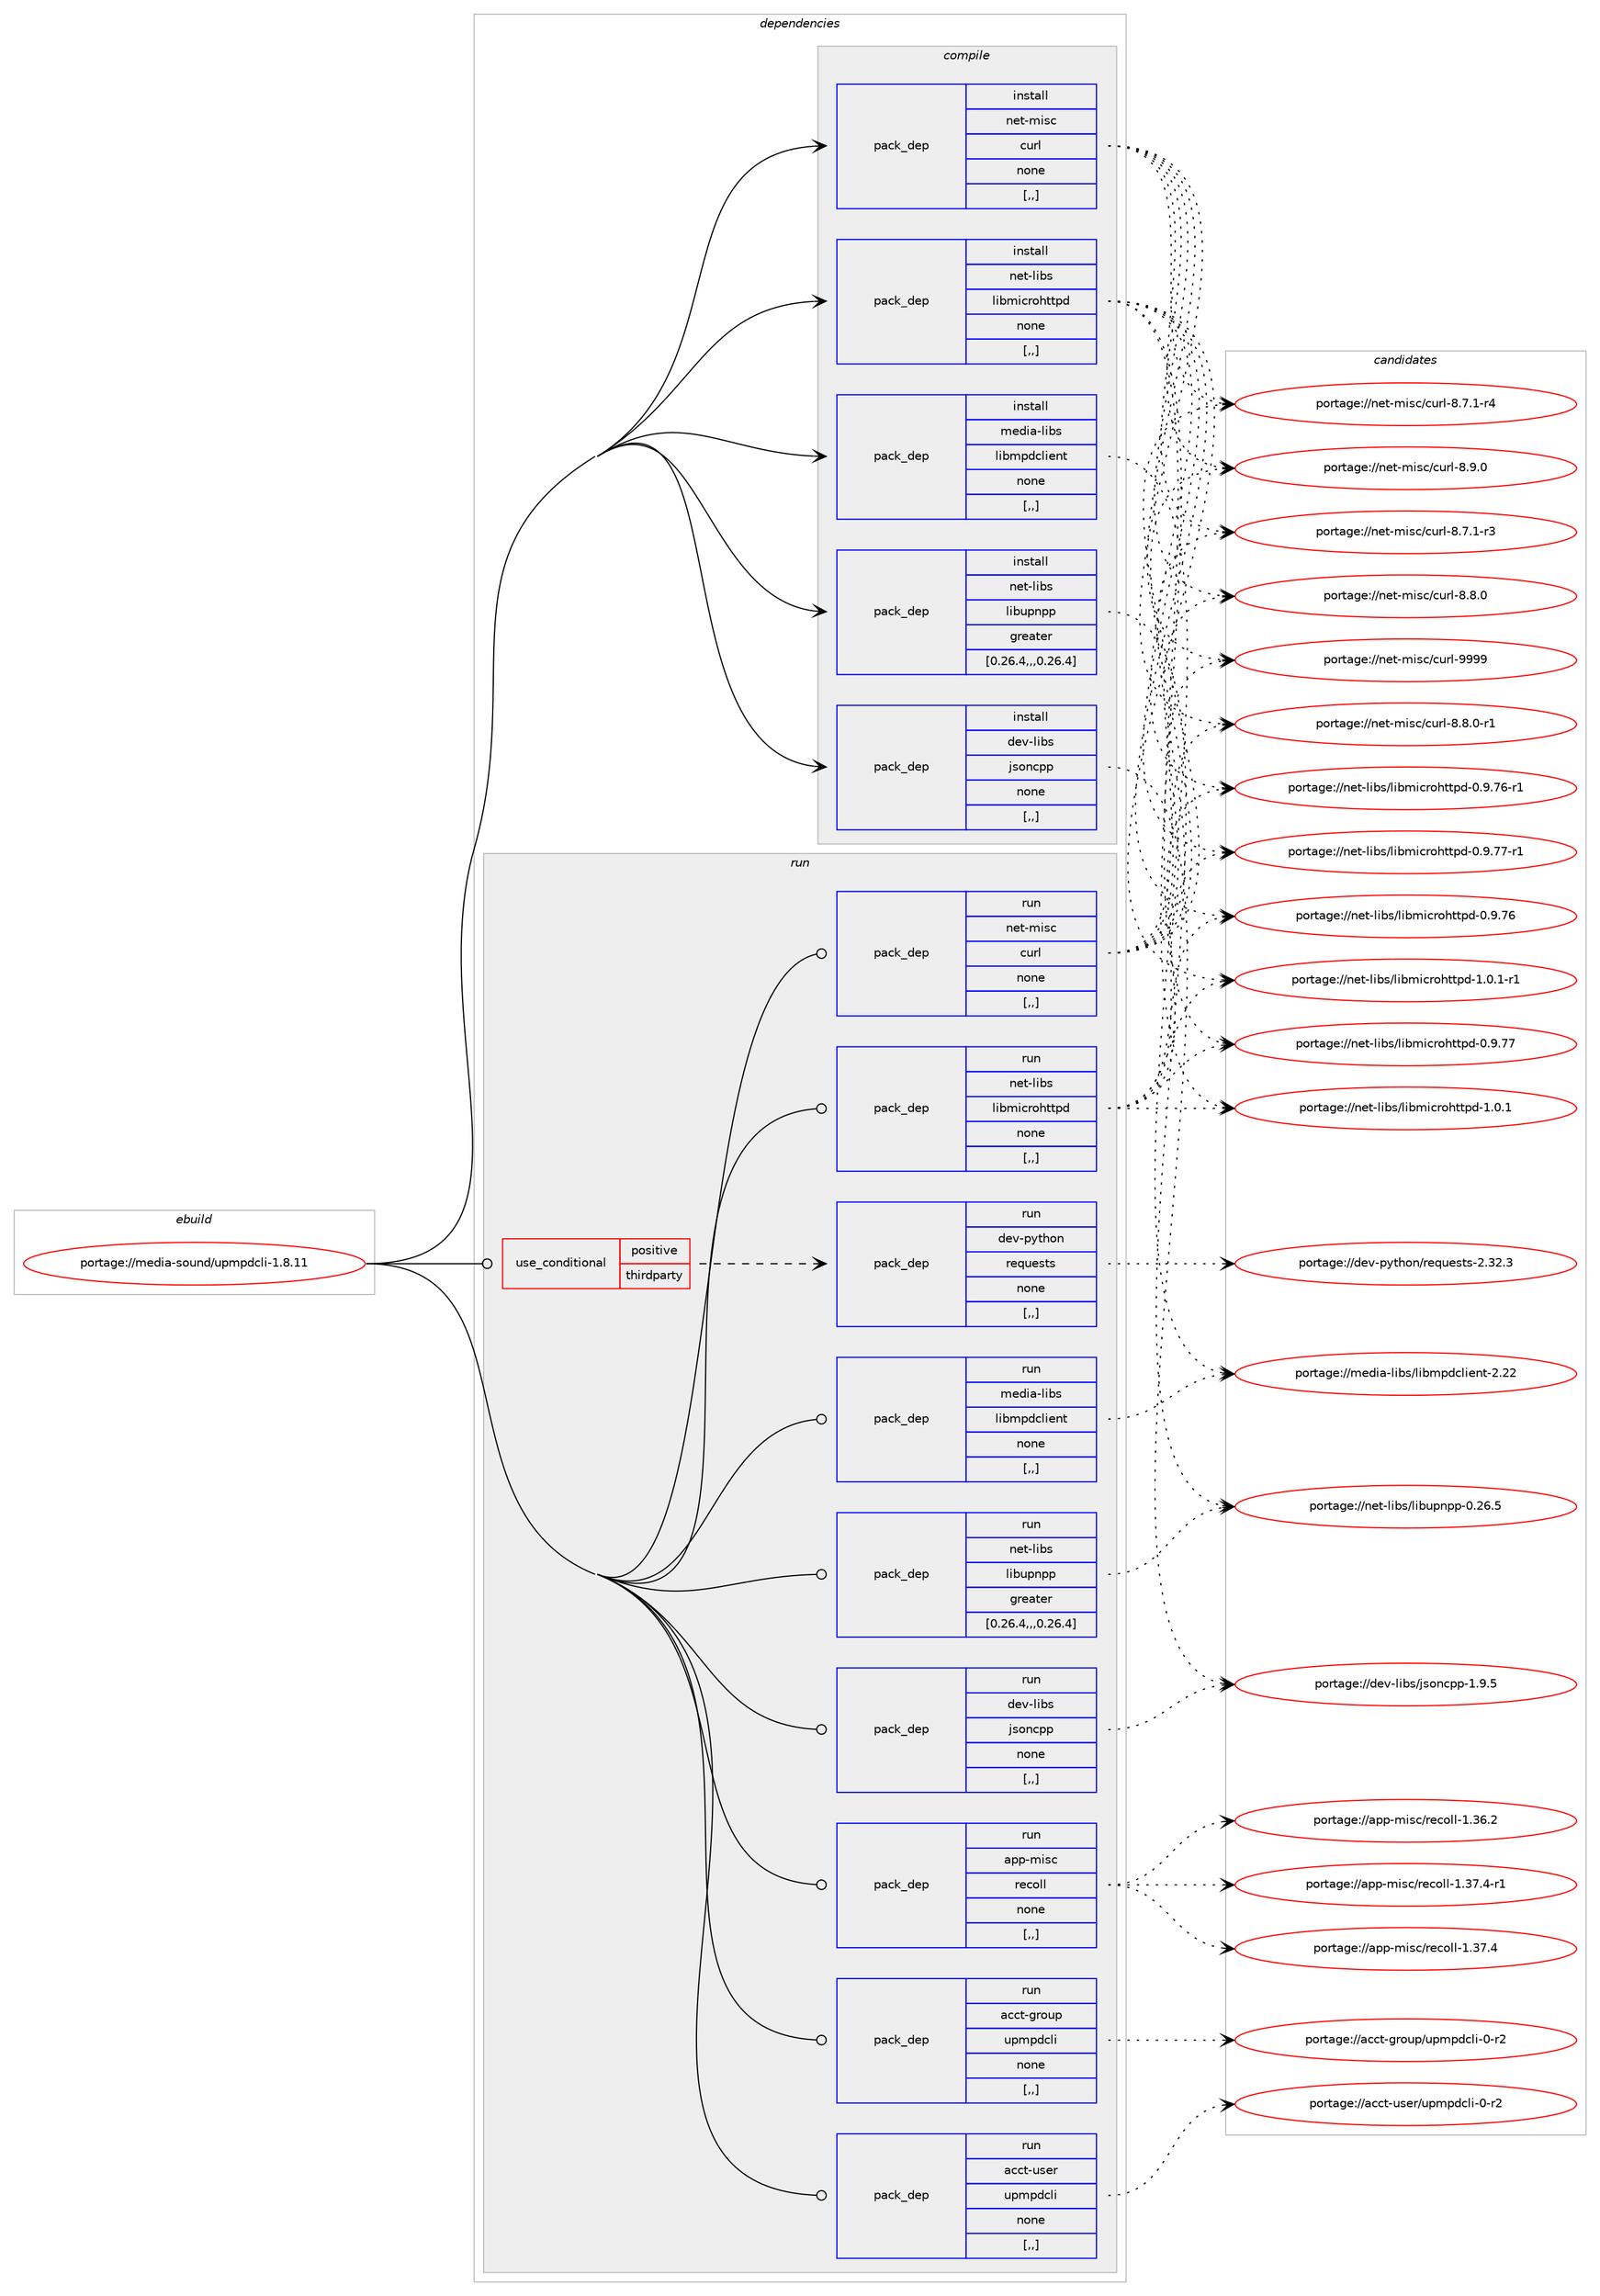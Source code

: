 digraph prolog {

# *************
# Graph options
# *************

newrank=true;
concentrate=true;
compound=true;
graph [rankdir=LR,fontname=Helvetica,fontsize=10,ranksep=1.5];#, ranksep=2.5, nodesep=0.2];
edge  [arrowhead=vee];
node  [fontname=Helvetica,fontsize=10];

# **********
# The ebuild
# **********

subgraph cluster_leftcol {
color=gray;
label=<<i>ebuild</i>>;
id [label="portage://media-sound/upmpdcli-1.8.11", color=red, width=4, href="../media-sound/upmpdcli-1.8.11.svg"];
}

# ****************
# The dependencies
# ****************

subgraph cluster_midcol {
color=gray;
label=<<i>dependencies</i>>;
subgraph cluster_compile {
fillcolor="#eeeeee";
style=filled;
label=<<i>compile</i>>;
subgraph pack237809 {
dependency321977 [label=<<TABLE BORDER="0" CELLBORDER="1" CELLSPACING="0" CELLPADDING="4" WIDTH="220"><TR><TD ROWSPAN="6" CELLPADDING="30">pack_dep</TD></TR><TR><TD WIDTH="110">install</TD></TR><TR><TD>dev-libs</TD></TR><TR><TD>jsoncpp</TD></TR><TR><TD>none</TD></TR><TR><TD>[,,]</TD></TR></TABLE>>, shape=none, color=blue];
}
id:e -> dependency321977:w [weight=20,style="solid",arrowhead="vee"];
subgraph pack237810 {
dependency321978 [label=<<TABLE BORDER="0" CELLBORDER="1" CELLSPACING="0" CELLPADDING="4" WIDTH="220"><TR><TD ROWSPAN="6" CELLPADDING="30">pack_dep</TD></TR><TR><TD WIDTH="110">install</TD></TR><TR><TD>media-libs</TD></TR><TR><TD>libmpdclient</TD></TR><TR><TD>none</TD></TR><TR><TD>[,,]</TD></TR></TABLE>>, shape=none, color=blue];
}
id:e -> dependency321978:w [weight=20,style="solid",arrowhead="vee"];
subgraph pack237811 {
dependency321979 [label=<<TABLE BORDER="0" CELLBORDER="1" CELLSPACING="0" CELLPADDING="4" WIDTH="220"><TR><TD ROWSPAN="6" CELLPADDING="30">pack_dep</TD></TR><TR><TD WIDTH="110">install</TD></TR><TR><TD>net-libs</TD></TR><TR><TD>libmicrohttpd</TD></TR><TR><TD>none</TD></TR><TR><TD>[,,]</TD></TR></TABLE>>, shape=none, color=blue];
}
id:e -> dependency321979:w [weight=20,style="solid",arrowhead="vee"];
subgraph pack237812 {
dependency321980 [label=<<TABLE BORDER="0" CELLBORDER="1" CELLSPACING="0" CELLPADDING="4" WIDTH="220"><TR><TD ROWSPAN="6" CELLPADDING="30">pack_dep</TD></TR><TR><TD WIDTH="110">install</TD></TR><TR><TD>net-libs</TD></TR><TR><TD>libupnpp</TD></TR><TR><TD>greater</TD></TR><TR><TD>[0.26.4,,,0.26.4]</TD></TR></TABLE>>, shape=none, color=blue];
}
id:e -> dependency321980:w [weight=20,style="solid",arrowhead="vee"];
subgraph pack237813 {
dependency321981 [label=<<TABLE BORDER="0" CELLBORDER="1" CELLSPACING="0" CELLPADDING="4" WIDTH="220"><TR><TD ROWSPAN="6" CELLPADDING="30">pack_dep</TD></TR><TR><TD WIDTH="110">install</TD></TR><TR><TD>net-misc</TD></TR><TR><TD>curl</TD></TR><TR><TD>none</TD></TR><TR><TD>[,,]</TD></TR></TABLE>>, shape=none, color=blue];
}
id:e -> dependency321981:w [weight=20,style="solid",arrowhead="vee"];
}
subgraph cluster_compileandrun {
fillcolor="#eeeeee";
style=filled;
label=<<i>compile and run</i>>;
}
subgraph cluster_run {
fillcolor="#eeeeee";
style=filled;
label=<<i>run</i>>;
subgraph cond81694 {
dependency321982 [label=<<TABLE BORDER="0" CELLBORDER="1" CELLSPACING="0" CELLPADDING="4"><TR><TD ROWSPAN="3" CELLPADDING="10">use_conditional</TD></TR><TR><TD>positive</TD></TR><TR><TD>thirdparty</TD></TR></TABLE>>, shape=none, color=red];
subgraph pack237814 {
dependency321983 [label=<<TABLE BORDER="0" CELLBORDER="1" CELLSPACING="0" CELLPADDING="4" WIDTH="220"><TR><TD ROWSPAN="6" CELLPADDING="30">pack_dep</TD></TR><TR><TD WIDTH="110">run</TD></TR><TR><TD>dev-python</TD></TR><TR><TD>requests</TD></TR><TR><TD>none</TD></TR><TR><TD>[,,]</TD></TR></TABLE>>, shape=none, color=blue];
}
dependency321982:e -> dependency321983:w [weight=20,style="dashed",arrowhead="vee"];
}
id:e -> dependency321982:w [weight=20,style="solid",arrowhead="odot"];
subgraph pack237815 {
dependency321984 [label=<<TABLE BORDER="0" CELLBORDER="1" CELLSPACING="0" CELLPADDING="4" WIDTH="220"><TR><TD ROWSPAN="6" CELLPADDING="30">pack_dep</TD></TR><TR><TD WIDTH="110">run</TD></TR><TR><TD>acct-group</TD></TR><TR><TD>upmpdcli</TD></TR><TR><TD>none</TD></TR><TR><TD>[,,]</TD></TR></TABLE>>, shape=none, color=blue];
}
id:e -> dependency321984:w [weight=20,style="solid",arrowhead="odot"];
subgraph pack237816 {
dependency321985 [label=<<TABLE BORDER="0" CELLBORDER="1" CELLSPACING="0" CELLPADDING="4" WIDTH="220"><TR><TD ROWSPAN="6" CELLPADDING="30">pack_dep</TD></TR><TR><TD WIDTH="110">run</TD></TR><TR><TD>acct-user</TD></TR><TR><TD>upmpdcli</TD></TR><TR><TD>none</TD></TR><TR><TD>[,,]</TD></TR></TABLE>>, shape=none, color=blue];
}
id:e -> dependency321985:w [weight=20,style="solid",arrowhead="odot"];
subgraph pack237817 {
dependency321986 [label=<<TABLE BORDER="0" CELLBORDER="1" CELLSPACING="0" CELLPADDING="4" WIDTH="220"><TR><TD ROWSPAN="6" CELLPADDING="30">pack_dep</TD></TR><TR><TD WIDTH="110">run</TD></TR><TR><TD>app-misc</TD></TR><TR><TD>recoll</TD></TR><TR><TD>none</TD></TR><TR><TD>[,,]</TD></TR></TABLE>>, shape=none, color=blue];
}
id:e -> dependency321986:w [weight=20,style="solid",arrowhead="odot"];
subgraph pack237818 {
dependency321987 [label=<<TABLE BORDER="0" CELLBORDER="1" CELLSPACING="0" CELLPADDING="4" WIDTH="220"><TR><TD ROWSPAN="6" CELLPADDING="30">pack_dep</TD></TR><TR><TD WIDTH="110">run</TD></TR><TR><TD>dev-libs</TD></TR><TR><TD>jsoncpp</TD></TR><TR><TD>none</TD></TR><TR><TD>[,,]</TD></TR></TABLE>>, shape=none, color=blue];
}
id:e -> dependency321987:w [weight=20,style="solid",arrowhead="odot"];
subgraph pack237819 {
dependency321988 [label=<<TABLE BORDER="0" CELLBORDER="1" CELLSPACING="0" CELLPADDING="4" WIDTH="220"><TR><TD ROWSPAN="6" CELLPADDING="30">pack_dep</TD></TR><TR><TD WIDTH="110">run</TD></TR><TR><TD>media-libs</TD></TR><TR><TD>libmpdclient</TD></TR><TR><TD>none</TD></TR><TR><TD>[,,]</TD></TR></TABLE>>, shape=none, color=blue];
}
id:e -> dependency321988:w [weight=20,style="solid",arrowhead="odot"];
subgraph pack237820 {
dependency321989 [label=<<TABLE BORDER="0" CELLBORDER="1" CELLSPACING="0" CELLPADDING="4" WIDTH="220"><TR><TD ROWSPAN="6" CELLPADDING="30">pack_dep</TD></TR><TR><TD WIDTH="110">run</TD></TR><TR><TD>net-libs</TD></TR><TR><TD>libmicrohttpd</TD></TR><TR><TD>none</TD></TR><TR><TD>[,,]</TD></TR></TABLE>>, shape=none, color=blue];
}
id:e -> dependency321989:w [weight=20,style="solid",arrowhead="odot"];
subgraph pack237821 {
dependency321990 [label=<<TABLE BORDER="0" CELLBORDER="1" CELLSPACING="0" CELLPADDING="4" WIDTH="220"><TR><TD ROWSPAN="6" CELLPADDING="30">pack_dep</TD></TR><TR><TD WIDTH="110">run</TD></TR><TR><TD>net-libs</TD></TR><TR><TD>libupnpp</TD></TR><TR><TD>greater</TD></TR><TR><TD>[0.26.4,,,0.26.4]</TD></TR></TABLE>>, shape=none, color=blue];
}
id:e -> dependency321990:w [weight=20,style="solid",arrowhead="odot"];
subgraph pack237822 {
dependency321991 [label=<<TABLE BORDER="0" CELLBORDER="1" CELLSPACING="0" CELLPADDING="4" WIDTH="220"><TR><TD ROWSPAN="6" CELLPADDING="30">pack_dep</TD></TR><TR><TD WIDTH="110">run</TD></TR><TR><TD>net-misc</TD></TR><TR><TD>curl</TD></TR><TR><TD>none</TD></TR><TR><TD>[,,]</TD></TR></TABLE>>, shape=none, color=blue];
}
id:e -> dependency321991:w [weight=20,style="solid",arrowhead="odot"];
}
}

# **************
# The candidates
# **************

subgraph cluster_choices {
rank=same;
color=gray;
label=<<i>candidates</i>>;

subgraph choice237809 {
color=black;
nodesep=1;
choice10010111845108105981154710611511111099112112454946574653 [label="portage://dev-libs/jsoncpp-1.9.5", color=red, width=4,href="../dev-libs/jsoncpp-1.9.5.svg"];
dependency321977:e -> choice10010111845108105981154710611511111099112112454946574653:w [style=dotted,weight="100"];
}
subgraph choice237810 {
color=black;
nodesep=1;
choice1091011001059745108105981154710810598109112100991081051011101164550465050 [label="portage://media-libs/libmpdclient-2.22", color=red, width=4,href="../media-libs/libmpdclient-2.22.svg"];
dependency321978:e -> choice1091011001059745108105981154710810598109112100991081051011101164550465050:w [style=dotted,weight="100"];
}
subgraph choice237811 {
color=black;
nodesep=1;
choice11010111645108105981154710810598109105991141111041161161121004549464846494511449 [label="portage://net-libs/libmicrohttpd-1.0.1-r1", color=red, width=4,href="../net-libs/libmicrohttpd-1.0.1-r1.svg"];
choice1101011164510810598115471081059810910599114111104116116112100454946484649 [label="portage://net-libs/libmicrohttpd-1.0.1", color=red, width=4,href="../net-libs/libmicrohttpd-1.0.1.svg"];
choice1101011164510810598115471081059810910599114111104116116112100454846574655554511449 [label="portage://net-libs/libmicrohttpd-0.9.77-r1", color=red, width=4,href="../net-libs/libmicrohttpd-0.9.77-r1.svg"];
choice110101116451081059811547108105981091059911411110411611611210045484657465555 [label="portage://net-libs/libmicrohttpd-0.9.77", color=red, width=4,href="../net-libs/libmicrohttpd-0.9.77.svg"];
choice1101011164510810598115471081059810910599114111104116116112100454846574655544511449 [label="portage://net-libs/libmicrohttpd-0.9.76-r1", color=red, width=4,href="../net-libs/libmicrohttpd-0.9.76-r1.svg"];
choice110101116451081059811547108105981091059911411110411611611210045484657465554 [label="portage://net-libs/libmicrohttpd-0.9.76", color=red, width=4,href="../net-libs/libmicrohttpd-0.9.76.svg"];
dependency321979:e -> choice11010111645108105981154710810598109105991141111041161161121004549464846494511449:w [style=dotted,weight="100"];
dependency321979:e -> choice1101011164510810598115471081059810910599114111104116116112100454946484649:w [style=dotted,weight="100"];
dependency321979:e -> choice1101011164510810598115471081059810910599114111104116116112100454846574655554511449:w [style=dotted,weight="100"];
dependency321979:e -> choice110101116451081059811547108105981091059911411110411611611210045484657465555:w [style=dotted,weight="100"];
dependency321979:e -> choice1101011164510810598115471081059810910599114111104116116112100454846574655544511449:w [style=dotted,weight="100"];
dependency321979:e -> choice110101116451081059811547108105981091059911411110411611611210045484657465554:w [style=dotted,weight="100"];
}
subgraph choice237812 {
color=black;
nodesep=1;
choice1101011164510810598115471081059811711211011211245484650544653 [label="portage://net-libs/libupnpp-0.26.5", color=red, width=4,href="../net-libs/libupnpp-0.26.5.svg"];
dependency321980:e -> choice1101011164510810598115471081059811711211011211245484650544653:w [style=dotted,weight="100"];
}
subgraph choice237813 {
color=black;
nodesep=1;
choice110101116451091051159947991171141084557575757 [label="portage://net-misc/curl-9999", color=red, width=4,href="../net-misc/curl-9999.svg"];
choice11010111645109105115994799117114108455646574648 [label="portage://net-misc/curl-8.9.0", color=red, width=4,href="../net-misc/curl-8.9.0.svg"];
choice110101116451091051159947991171141084556465646484511449 [label="portage://net-misc/curl-8.8.0-r1", color=red, width=4,href="../net-misc/curl-8.8.0-r1.svg"];
choice11010111645109105115994799117114108455646564648 [label="portage://net-misc/curl-8.8.0", color=red, width=4,href="../net-misc/curl-8.8.0.svg"];
choice110101116451091051159947991171141084556465546494511452 [label="portage://net-misc/curl-8.7.1-r4", color=red, width=4,href="../net-misc/curl-8.7.1-r4.svg"];
choice110101116451091051159947991171141084556465546494511451 [label="portage://net-misc/curl-8.7.1-r3", color=red, width=4,href="../net-misc/curl-8.7.1-r3.svg"];
dependency321981:e -> choice110101116451091051159947991171141084557575757:w [style=dotted,weight="100"];
dependency321981:e -> choice11010111645109105115994799117114108455646574648:w [style=dotted,weight="100"];
dependency321981:e -> choice110101116451091051159947991171141084556465646484511449:w [style=dotted,weight="100"];
dependency321981:e -> choice11010111645109105115994799117114108455646564648:w [style=dotted,weight="100"];
dependency321981:e -> choice110101116451091051159947991171141084556465546494511452:w [style=dotted,weight="100"];
dependency321981:e -> choice110101116451091051159947991171141084556465546494511451:w [style=dotted,weight="100"];
}
subgraph choice237814 {
color=black;
nodesep=1;
choice100101118451121211161041111104711410111311710111511611545504651504651 [label="portage://dev-python/requests-2.32.3", color=red, width=4,href="../dev-python/requests-2.32.3.svg"];
dependency321983:e -> choice100101118451121211161041111104711410111311710111511611545504651504651:w [style=dotted,weight="100"];
}
subgraph choice237815 {
color=black;
nodesep=1;
choice97999911645103114111117112471171121091121009910810545484511450 [label="portage://acct-group/upmpdcli-0-r2", color=red, width=4,href="../acct-group/upmpdcli-0-r2.svg"];
dependency321984:e -> choice97999911645103114111117112471171121091121009910810545484511450:w [style=dotted,weight="100"];
}
subgraph choice237816 {
color=black;
nodesep=1;
choice97999911645117115101114471171121091121009910810545484511450 [label="portage://acct-user/upmpdcli-0-r2", color=red, width=4,href="../acct-user/upmpdcli-0-r2.svg"];
dependency321985:e -> choice97999911645117115101114471171121091121009910810545484511450:w [style=dotted,weight="100"];
}
subgraph choice237817 {
color=black;
nodesep=1;
choice9711211245109105115994711410199111108108454946515546524511449 [label="portage://app-misc/recoll-1.37.4-r1", color=red, width=4,href="../app-misc/recoll-1.37.4-r1.svg"];
choice971121124510910511599471141019911110810845494651554652 [label="portage://app-misc/recoll-1.37.4", color=red, width=4,href="../app-misc/recoll-1.37.4.svg"];
choice971121124510910511599471141019911110810845494651544650 [label="portage://app-misc/recoll-1.36.2", color=red, width=4,href="../app-misc/recoll-1.36.2.svg"];
dependency321986:e -> choice9711211245109105115994711410199111108108454946515546524511449:w [style=dotted,weight="100"];
dependency321986:e -> choice971121124510910511599471141019911110810845494651554652:w [style=dotted,weight="100"];
dependency321986:e -> choice971121124510910511599471141019911110810845494651544650:w [style=dotted,weight="100"];
}
subgraph choice237818 {
color=black;
nodesep=1;
choice10010111845108105981154710611511111099112112454946574653 [label="portage://dev-libs/jsoncpp-1.9.5", color=red, width=4,href="../dev-libs/jsoncpp-1.9.5.svg"];
dependency321987:e -> choice10010111845108105981154710611511111099112112454946574653:w [style=dotted,weight="100"];
}
subgraph choice237819 {
color=black;
nodesep=1;
choice1091011001059745108105981154710810598109112100991081051011101164550465050 [label="portage://media-libs/libmpdclient-2.22", color=red, width=4,href="../media-libs/libmpdclient-2.22.svg"];
dependency321988:e -> choice1091011001059745108105981154710810598109112100991081051011101164550465050:w [style=dotted,weight="100"];
}
subgraph choice237820 {
color=black;
nodesep=1;
choice11010111645108105981154710810598109105991141111041161161121004549464846494511449 [label="portage://net-libs/libmicrohttpd-1.0.1-r1", color=red, width=4,href="../net-libs/libmicrohttpd-1.0.1-r1.svg"];
choice1101011164510810598115471081059810910599114111104116116112100454946484649 [label="portage://net-libs/libmicrohttpd-1.0.1", color=red, width=4,href="../net-libs/libmicrohttpd-1.0.1.svg"];
choice1101011164510810598115471081059810910599114111104116116112100454846574655554511449 [label="portage://net-libs/libmicrohttpd-0.9.77-r1", color=red, width=4,href="../net-libs/libmicrohttpd-0.9.77-r1.svg"];
choice110101116451081059811547108105981091059911411110411611611210045484657465555 [label="portage://net-libs/libmicrohttpd-0.9.77", color=red, width=4,href="../net-libs/libmicrohttpd-0.9.77.svg"];
choice1101011164510810598115471081059810910599114111104116116112100454846574655544511449 [label="portage://net-libs/libmicrohttpd-0.9.76-r1", color=red, width=4,href="../net-libs/libmicrohttpd-0.9.76-r1.svg"];
choice110101116451081059811547108105981091059911411110411611611210045484657465554 [label="portage://net-libs/libmicrohttpd-0.9.76", color=red, width=4,href="../net-libs/libmicrohttpd-0.9.76.svg"];
dependency321989:e -> choice11010111645108105981154710810598109105991141111041161161121004549464846494511449:w [style=dotted,weight="100"];
dependency321989:e -> choice1101011164510810598115471081059810910599114111104116116112100454946484649:w [style=dotted,weight="100"];
dependency321989:e -> choice1101011164510810598115471081059810910599114111104116116112100454846574655554511449:w [style=dotted,weight="100"];
dependency321989:e -> choice110101116451081059811547108105981091059911411110411611611210045484657465555:w [style=dotted,weight="100"];
dependency321989:e -> choice1101011164510810598115471081059810910599114111104116116112100454846574655544511449:w [style=dotted,weight="100"];
dependency321989:e -> choice110101116451081059811547108105981091059911411110411611611210045484657465554:w [style=dotted,weight="100"];
}
subgraph choice237821 {
color=black;
nodesep=1;
choice1101011164510810598115471081059811711211011211245484650544653 [label="portage://net-libs/libupnpp-0.26.5", color=red, width=4,href="../net-libs/libupnpp-0.26.5.svg"];
dependency321990:e -> choice1101011164510810598115471081059811711211011211245484650544653:w [style=dotted,weight="100"];
}
subgraph choice237822 {
color=black;
nodesep=1;
choice110101116451091051159947991171141084557575757 [label="portage://net-misc/curl-9999", color=red, width=4,href="../net-misc/curl-9999.svg"];
choice11010111645109105115994799117114108455646574648 [label="portage://net-misc/curl-8.9.0", color=red, width=4,href="../net-misc/curl-8.9.0.svg"];
choice110101116451091051159947991171141084556465646484511449 [label="portage://net-misc/curl-8.8.0-r1", color=red, width=4,href="../net-misc/curl-8.8.0-r1.svg"];
choice11010111645109105115994799117114108455646564648 [label="portage://net-misc/curl-8.8.0", color=red, width=4,href="../net-misc/curl-8.8.0.svg"];
choice110101116451091051159947991171141084556465546494511452 [label="portage://net-misc/curl-8.7.1-r4", color=red, width=4,href="../net-misc/curl-8.7.1-r4.svg"];
choice110101116451091051159947991171141084556465546494511451 [label="portage://net-misc/curl-8.7.1-r3", color=red, width=4,href="../net-misc/curl-8.7.1-r3.svg"];
dependency321991:e -> choice110101116451091051159947991171141084557575757:w [style=dotted,weight="100"];
dependency321991:e -> choice11010111645109105115994799117114108455646574648:w [style=dotted,weight="100"];
dependency321991:e -> choice110101116451091051159947991171141084556465646484511449:w [style=dotted,weight="100"];
dependency321991:e -> choice11010111645109105115994799117114108455646564648:w [style=dotted,weight="100"];
dependency321991:e -> choice110101116451091051159947991171141084556465546494511452:w [style=dotted,weight="100"];
dependency321991:e -> choice110101116451091051159947991171141084556465546494511451:w [style=dotted,weight="100"];
}
}

}
